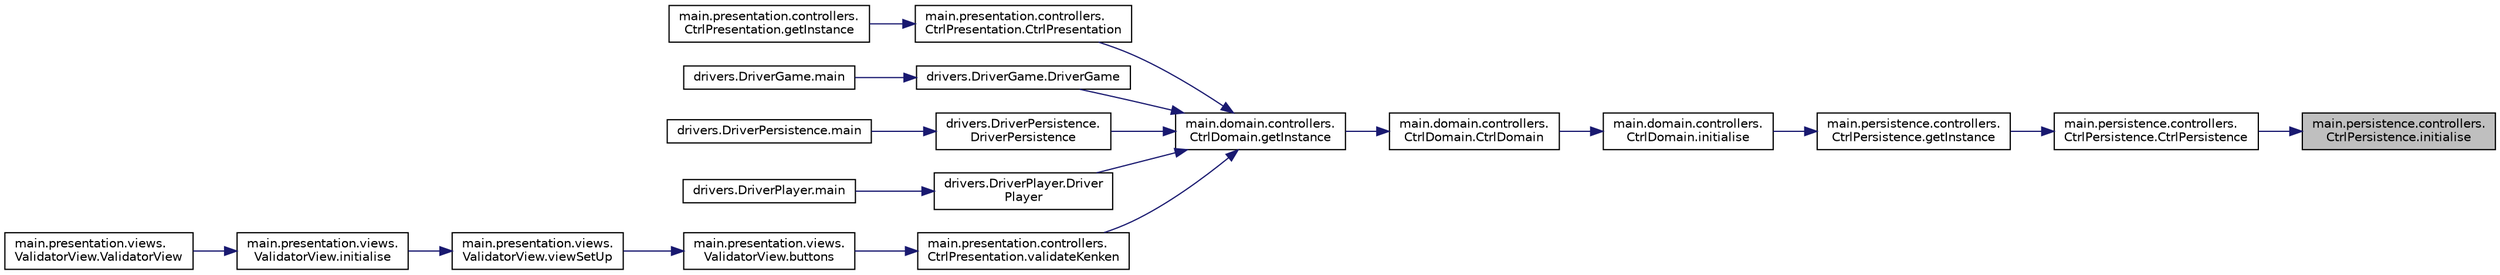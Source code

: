 digraph "main.persistence.controllers.CtrlPersistence.initialise"
{
 // INTERACTIVE_SVG=YES
 // LATEX_PDF_SIZE
  edge [fontname="Helvetica",fontsize="10",labelfontname="Helvetica",labelfontsize="10"];
  node [fontname="Helvetica",fontsize="10",shape=record];
  rankdir="RL";
  Node1 [label="main.persistence.controllers.\lCtrlPersistence.initialise",height=0.2,width=0.4,color="black", fillcolor="grey75", style="filled", fontcolor="black",tooltip=" "];
  Node1 -> Node2 [dir="back",color="midnightblue",fontsize="10",style="solid",fontname="Helvetica"];
  Node2 [label="main.persistence.controllers.\lCtrlPersistence.CtrlPersistence",height=0.2,width=0.4,color="black", fillcolor="white", style="filled",URL="$classmain_1_1persistence_1_1controllers_1_1CtrlPersistence.html#a4451ebabb17f70ddeb7919bd8bec3592",tooltip=" "];
  Node2 -> Node3 [dir="back",color="midnightblue",fontsize="10",style="solid",fontname="Helvetica"];
  Node3 [label="main.persistence.controllers.\lCtrlPersistence.getInstance",height=0.2,width=0.4,color="black", fillcolor="white", style="filled",URL="$classmain_1_1persistence_1_1controllers_1_1CtrlPersistence.html#a97789a161dd2908bfe6dfc11fd4f3c9e",tooltip=" "];
  Node3 -> Node4 [dir="back",color="midnightblue",fontsize="10",style="solid",fontname="Helvetica"];
  Node4 [label="main.domain.controllers.\lCtrlDomain.initialise",height=0.2,width=0.4,color="black", fillcolor="white", style="filled",URL="$classmain_1_1domain_1_1controllers_1_1CtrlDomain.html#a32b4504ecacb35b55d6b38f6d7528ae3",tooltip=" "];
  Node4 -> Node5 [dir="back",color="midnightblue",fontsize="10",style="solid",fontname="Helvetica"];
  Node5 [label="main.domain.controllers.\lCtrlDomain.CtrlDomain",height=0.2,width=0.4,color="black", fillcolor="white", style="filled",URL="$classmain_1_1domain_1_1controllers_1_1CtrlDomain.html#a5d047d98c72a5bee854cb6c881a95b39",tooltip=" "];
  Node5 -> Node6 [dir="back",color="midnightblue",fontsize="10",style="solid",fontname="Helvetica"];
  Node6 [label="main.domain.controllers.\lCtrlDomain.getInstance",height=0.2,width=0.4,color="black", fillcolor="white", style="filled",URL="$classmain_1_1domain_1_1controllers_1_1CtrlDomain.html#a25d610faa4da74c654e15fe50ab015b4",tooltip=" "];
  Node6 -> Node7 [dir="back",color="midnightblue",fontsize="10",style="solid",fontname="Helvetica"];
  Node7 [label="main.presentation.controllers.\lCtrlPresentation.CtrlPresentation",height=0.2,width=0.4,color="black", fillcolor="white", style="filled",URL="$classmain_1_1presentation_1_1controllers_1_1CtrlPresentation.html#af3c254b808bb5a571798b81326ac767f",tooltip=" "];
  Node7 -> Node8 [dir="back",color="midnightblue",fontsize="10",style="solid",fontname="Helvetica"];
  Node8 [label="main.presentation.controllers.\lCtrlPresentation.getInstance",height=0.2,width=0.4,color="black", fillcolor="white", style="filled",URL="$classmain_1_1presentation_1_1controllers_1_1CtrlPresentation.html#af2a5f346a401d3789448cb595eac6cc7",tooltip=" "];
  Node6 -> Node9 [dir="back",color="midnightblue",fontsize="10",style="solid",fontname="Helvetica"];
  Node9 [label="drivers.DriverGame.DriverGame",height=0.2,width=0.4,color="black", fillcolor="white", style="filled",URL="$classdrivers_1_1DriverGame.html#aed0c8e38b65a94d5a8775c2f8d84f57a",tooltip=" "];
  Node9 -> Node10 [dir="back",color="midnightblue",fontsize="10",style="solid",fontname="Helvetica"];
  Node10 [label="drivers.DriverGame.main",height=0.2,width=0.4,color="black", fillcolor="white", style="filled",URL="$classdrivers_1_1DriverGame.html#a7e9a4f1ba3a295e840e5a92a1323e83b",tooltip=" "];
  Node6 -> Node11 [dir="back",color="midnightblue",fontsize="10",style="solid",fontname="Helvetica"];
  Node11 [label="drivers.DriverPersistence.\lDriverPersistence",height=0.2,width=0.4,color="black", fillcolor="white", style="filled",URL="$classdrivers_1_1DriverPersistence.html#af40948a9b3ed2ac33734ecfa97194784",tooltip=" "];
  Node11 -> Node12 [dir="back",color="midnightblue",fontsize="10",style="solid",fontname="Helvetica"];
  Node12 [label="drivers.DriverPersistence.main",height=0.2,width=0.4,color="black", fillcolor="white", style="filled",URL="$classdrivers_1_1DriverPersistence.html#a478fdb9b002d4166befdd1efce6a1179",tooltip=" "];
  Node6 -> Node13 [dir="back",color="midnightblue",fontsize="10",style="solid",fontname="Helvetica"];
  Node13 [label="drivers.DriverPlayer.Driver\lPlayer",height=0.2,width=0.4,color="black", fillcolor="white", style="filled",URL="$classdrivers_1_1DriverPlayer.html#a0f590607b1e19af3ffa83c9d715c7f62",tooltip=" "];
  Node13 -> Node14 [dir="back",color="midnightblue",fontsize="10",style="solid",fontname="Helvetica"];
  Node14 [label="drivers.DriverPlayer.main",height=0.2,width=0.4,color="black", fillcolor="white", style="filled",URL="$classdrivers_1_1DriverPlayer.html#aef6d95b10db9f365b1ba84c74210b861",tooltip=" "];
  Node6 -> Node15 [dir="back",color="midnightblue",fontsize="10",style="solid",fontname="Helvetica"];
  Node15 [label="main.presentation.controllers.\lCtrlPresentation.validateKenken",height=0.2,width=0.4,color="black", fillcolor="white", style="filled",URL="$classmain_1_1presentation_1_1controllers_1_1CtrlPresentation.html#a26bef7f6e6655d24b5605968f488ccde",tooltip=" "];
  Node15 -> Node16 [dir="back",color="midnightblue",fontsize="10",style="solid",fontname="Helvetica"];
  Node16 [label="main.presentation.views.\lValidatorView.buttons",height=0.2,width=0.4,color="black", fillcolor="white", style="filled",URL="$classmain_1_1presentation_1_1views_1_1ValidatorView.html#a60a291402c63fe0c3ba9c8c41cf3b515",tooltip=" "];
  Node16 -> Node17 [dir="back",color="midnightblue",fontsize="10",style="solid",fontname="Helvetica"];
  Node17 [label="main.presentation.views.\lValidatorView.viewSetUp",height=0.2,width=0.4,color="black", fillcolor="white", style="filled",URL="$classmain_1_1presentation_1_1views_1_1ValidatorView.html#a175c1e8badc90625f7fb7f66290cec3d",tooltip=" "];
  Node17 -> Node18 [dir="back",color="midnightblue",fontsize="10",style="solid",fontname="Helvetica"];
  Node18 [label="main.presentation.views.\lValidatorView.initialise",height=0.2,width=0.4,color="black", fillcolor="white", style="filled",URL="$classmain_1_1presentation_1_1views_1_1ValidatorView.html#ae843de09d8368ab71fafe642a3447156",tooltip=" "];
  Node18 -> Node19 [dir="back",color="midnightblue",fontsize="10",style="solid",fontname="Helvetica"];
  Node19 [label="main.presentation.views.\lValidatorView.ValidatorView",height=0.2,width=0.4,color="black", fillcolor="white", style="filled",URL="$classmain_1_1presentation_1_1views_1_1ValidatorView.html#a9566e6e82ffd654ab77820d0aead9159",tooltip=" "];
}
